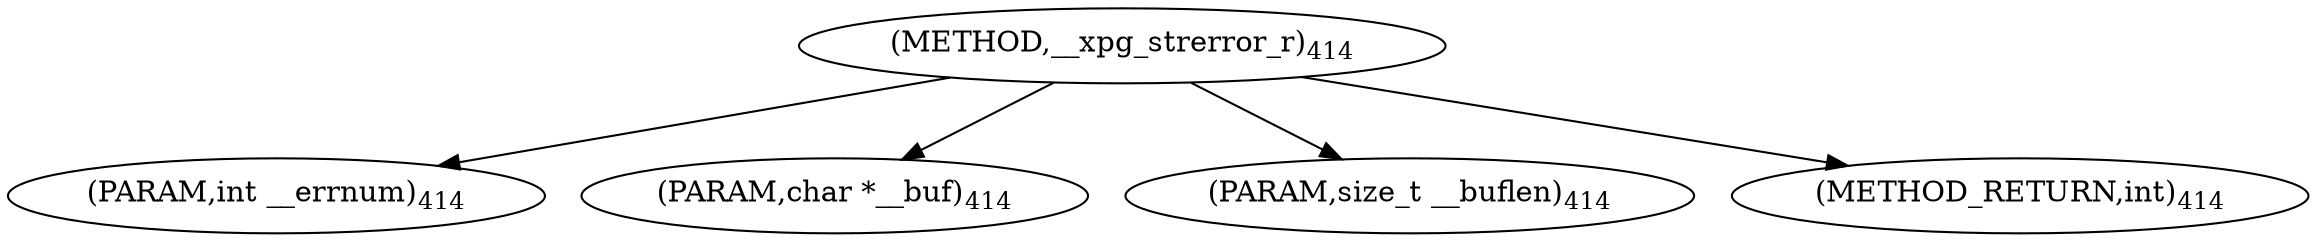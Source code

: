 digraph "__xpg_strerror_r" {  
"98914" [label = <(METHOD,__xpg_strerror_r)<SUB>414</SUB>> ]
"98915" [label = <(PARAM,int __errnum)<SUB>414</SUB>> ]
"98916" [label = <(PARAM,char *__buf)<SUB>414</SUB>> ]
"98917" [label = <(PARAM,size_t __buflen)<SUB>414</SUB>> ]
"98918" [label = <(METHOD_RETURN,int)<SUB>414</SUB>> ]
  "98914" -> "98915" 
  "98914" -> "98916" 
  "98914" -> "98917" 
  "98914" -> "98918" 
}
